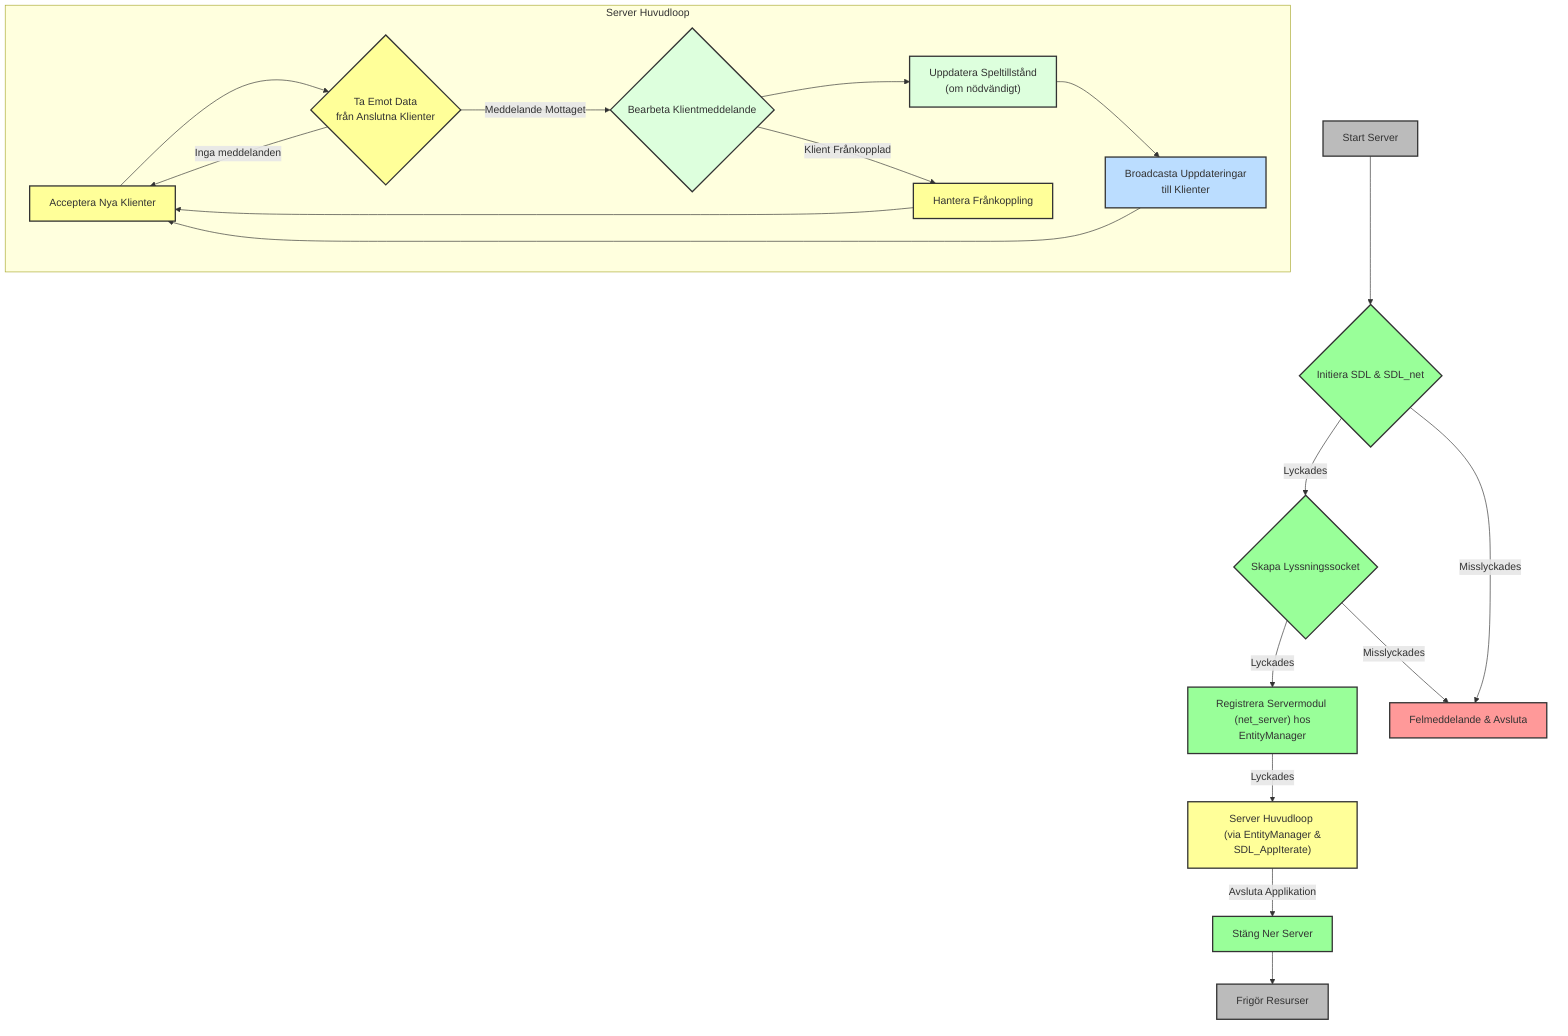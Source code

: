 graph TD
    A["Start Server"] --> B{"Initiera SDL & SDL_net"};
    B -- Lyckades --> C{"Skapa Lyssningssocket"};
    C -- Lyckades --> D["Registrera Servermodul \n (net_server) hos EntityManager"];
    D -- Lyckades --> E["Server Huvudloop \n (via EntityManager & SDL_AppIterate)"];
    C -- Misslyckades --> F["Felmeddelande & Avsluta"];
    B -- Misslyckades --> F;

    subgraph Server Huvudloop
        direction LR
        E1["Acceptera Nya Klienter"] --> E2{"Ta Emot Data \n från Anslutna Klienter"};
        E2 -- "Inga meddelanden" --> E1;
        E2 -- "Meddelande Mottaget" --> E3{"Bearbeta Klientmeddelande"};
        E3 --> E4["Uppdatera Speltillstånd \n (om nödvändigt)"];
        E4 --> E5["Broadcasta Uppdateringar \n till Klienter"];
        E5 --> E1;
        E3 -- "Klient Frånkopplad" --> E6["Hantera Frånkoppling"];
        E6 --> E1;
    end

    E -- "Avsluta Applikation" --> G["Stäng Ner Server"];
    G --> H["Frigör Resurser"];

    %% Styling (liknande den uppladdade bilden)
    classDef start fill:#bbb,stroke:#333,stroke-width:2px,color:#333;
    classDef init fill:#9f9,stroke:#333,stroke-width:2px,color:#333;
    classDef loop fill:#ff9,stroke:#333,stroke-width:2px,color:#333;
    classDef process fill:#dfd,stroke:#333,stroke-width:2px,color:#333;
    classDef broadcast fill:#bdf,stroke:#333,stroke-width:2px,color:#333;
    classDef decision fill:#8cf,stroke:#333,stroke-width:2px,color:#333;
    classDef shutdown fill:#f99,stroke:#333,stroke-width:2px,color:#333;

    class A,H start;
    class B,C,D,G init;
    class E,E1,E2,E6 loop;
    class E3,E4 process;
    class E5 broadcast;
    class F shutdown;